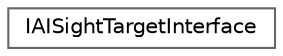 digraph "Graphical Class Hierarchy"
{
 // INTERACTIVE_SVG=YES
 // LATEX_PDF_SIZE
  bgcolor="transparent";
  edge [fontname=Helvetica,fontsize=10,labelfontname=Helvetica,labelfontsize=10];
  node [fontname=Helvetica,fontsize=10,shape=box,height=0.2,width=0.4];
  rankdir="LR";
  Node0 [id="Node000000",label="IAISightTargetInterface",height=0.2,width=0.4,color="grey40", fillcolor="white", style="filled",URL="$d0/dc9/classIAISightTargetInterface.html",tooltip=" "];
}
